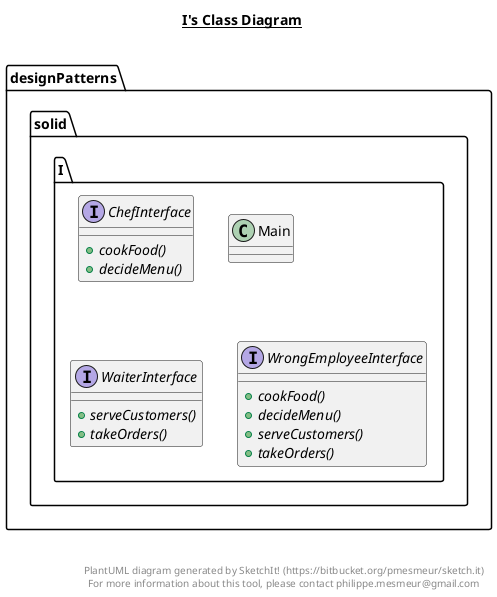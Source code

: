 @startuml

title __I's Class Diagram__\n

  namespace designPatterns.solid.I {
    interface designPatterns.solid.I.ChefInterface {
        {abstract} + cookFood()
        {abstract} + decideMenu()
    }
  }
  

  namespace designPatterns.solid.I {
    class designPatterns.solid.I.Main {
    }
  }
  

  namespace designPatterns.solid.I {
    interface designPatterns.solid.I.WaiterInterface {
        {abstract} + serveCustomers()
        {abstract} + takeOrders()
    }
  }
  

  namespace designPatterns.solid.I {
    interface designPatterns.solid.I.WrongEmployeeInterface {
        {abstract} + cookFood()
        {abstract} + decideMenu()
        {abstract} + serveCustomers()
        {abstract} + takeOrders()
    }
  }
  



right footer


PlantUML diagram generated by SketchIt! (https://bitbucket.org/pmesmeur/sketch.it)
For more information about this tool, please contact philippe.mesmeur@gmail.com
endfooter

@enduml
